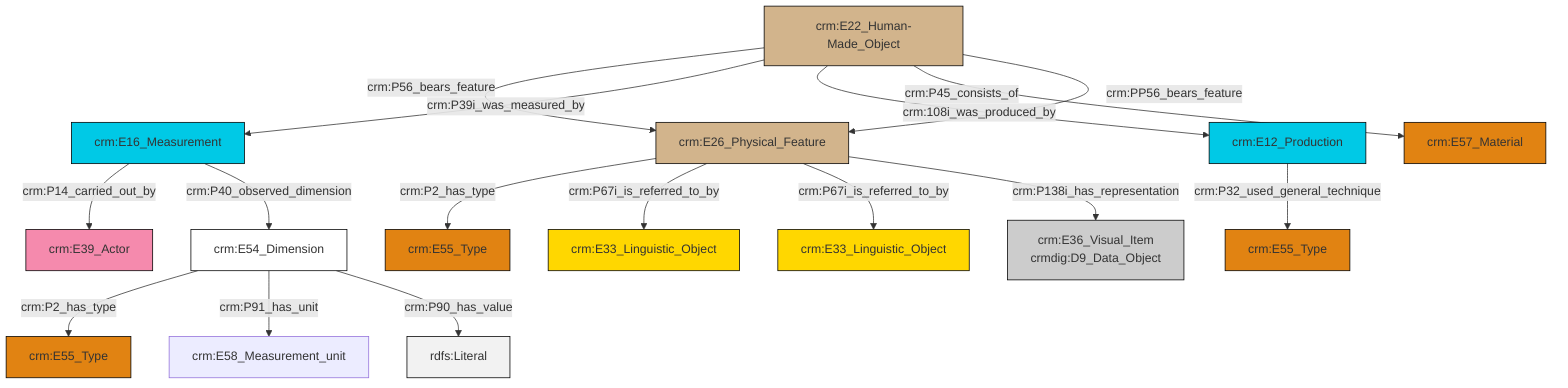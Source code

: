 graph TD
classDef Literal fill:#f2f2f2,stroke:#000000;
classDef CRM_Entity fill:#FFFFFF,stroke:#000000;
classDef Temporal_Entity fill:#00C9E6, stroke:#000000;
classDef Type fill:#E18312, stroke:#000000;
classDef Time-Span fill:#2C9C91, stroke:#000000;
classDef Appellation fill:#FFEB7F, stroke:#000000;
classDef Place fill:#008836, stroke:#000000;
classDef Persistent_Item fill:#B266B2, stroke:#000000;
classDef Conceptual_Object fill:#FFD700, stroke:#000000;
classDef Physical_Thing fill:#D2B48C, stroke:#000000;
classDef Actor fill:#f58aad, stroke:#000000;
classDef PC_Classes fill:#4ce600, stroke:#000000;
classDef Multi fill:#cccccc,stroke:#000000;

2["crm:E22_Human-Made_Object"]:::Physical_Thing -->|crm:P56_bears_feature| 3["crm:E26_Physical_Feature"]:::Physical_Thing
4["crm:E12_Production"]:::Temporal_Entity -->|crm:P32_used_general_technique| 5["crm:E55_Type"]:::Type
2["crm:E22_Human-Made_Object"]:::Physical_Thing -->|crm:P39i_was_measured_by| 8["crm:E16_Measurement"]:::Temporal_Entity
6["crm:E54_Dimension"]:::CRM_Entity -->|crm:P2_has_type| 9["crm:E55_Type"]:::Type
2["crm:E22_Human-Made_Object"]:::Physical_Thing -->|crm:108i_was_produced_by| 4["crm:E12_Production"]:::Temporal_Entity
3["crm:E26_Physical_Feature"]:::Physical_Thing -->|crm:P2_has_type| 12["crm:E55_Type"]:::Type
3["crm:E26_Physical_Feature"]:::Physical_Thing -->|crm:P67i_is_referred_to_by| 15["crm:E33_Linguistic_Object"]:::Conceptual_Object
3["crm:E26_Physical_Feature"]:::Physical_Thing -->|crm:P67i_is_referred_to_by| 10["crm:E33_Linguistic_Object"]:::Conceptual_Object
2["crm:E22_Human-Made_Object"]:::Physical_Thing -->|crm:P45_consists_of| 18["crm:E57_Material"]:::Type
6["crm:E54_Dimension"]:::CRM_Entity -->|crm:P91_has_unit| 0["crm:E58_Measurement_unit"]:::Default
2["crm:E22_Human-Made_Object"]:::Physical_Thing -->|crm:PP56_bears_feature| 3["crm:E26_Physical_Feature"]:::Physical_Thing
8["crm:E16_Measurement"]:::Temporal_Entity -->|crm:P14_carried_out_by| 25["crm:E39_Actor"]:::Actor
8["crm:E16_Measurement"]:::Temporal_Entity -->|crm:P40_observed_dimension| 6["crm:E54_Dimension"]:::CRM_Entity
6["crm:E54_Dimension"]:::CRM_Entity -->|crm:P90_has_value| 27[rdfs:Literal]:::Literal
3["crm:E26_Physical_Feature"]:::Physical_Thing -->|crm:P138i_has_representation| 16["crm:E36_Visual_Item<br>crmdig:D9_Data_Object"]:::Multi
